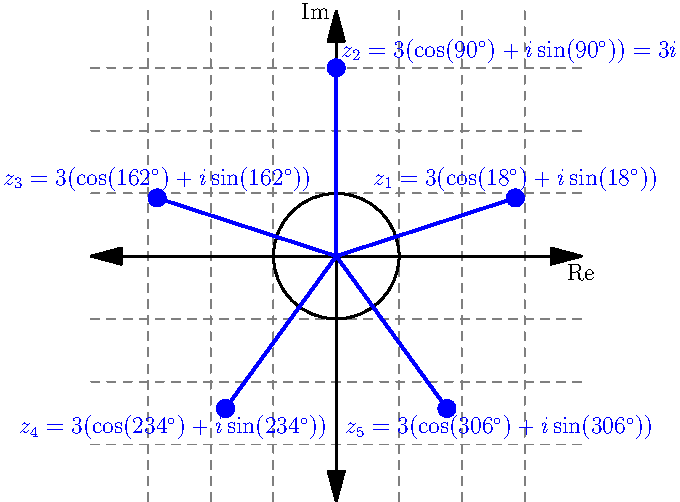 size(12cm);

real M = 3.9;
for (int t=-3; t<=3; ++t) {
if (t!=0) {
  draw((M,t)--(-M,t), grey+dashed);
  draw((t,M)--(t,-M), grey+dashed);
}
}

draw(unitcircle, black+1);
draw((-M,0)--(M,0), black+1, Arrows);
draw((0,-M)--(0,M), black+1, Arrows);
label("Re", (M,0), dir(-90));
label("Im", (0,M), dir(180));

pair O = (0,0);
pair A = 3*dir(18);
pair B = A*dir(72);
pair C = B*dir(72);
pair D = C*dir(72);
pair E = D*dir(72);
draw(O--A, blue+1.4);
draw(O--B, blue+1.4);
draw(O--C, blue+1.4);
draw(O--D, blue+1.4);
draw(O--E, blue+1.4);
dotfactor *= 3;
dot(A, blue);
dot(B, blue);
dot(C, blue);
dot(D, blue);
dot(E, blue);

label("$z_1 = 3 (\cos(18^\circ) + i \sin (18^\circ))$",  A, dir(90), blue);
label("$z_2 = 3 (\cos(90^\circ) + i \sin (90^\circ)) = 3i$",  B, dir(45), blue);
label("$z_3 = 3 (\cos(162^\circ) + i \sin (162^\circ))$",  C, dir(90), blue);
label("$z_4 = 3 (\cos(234^\circ) + i \sin (234^\circ))$",  D, dir(252), blue);
label("$z_5 = 3 (\cos(306^\circ) + i \sin (306^\circ))$",  E, dir(288), blue);
